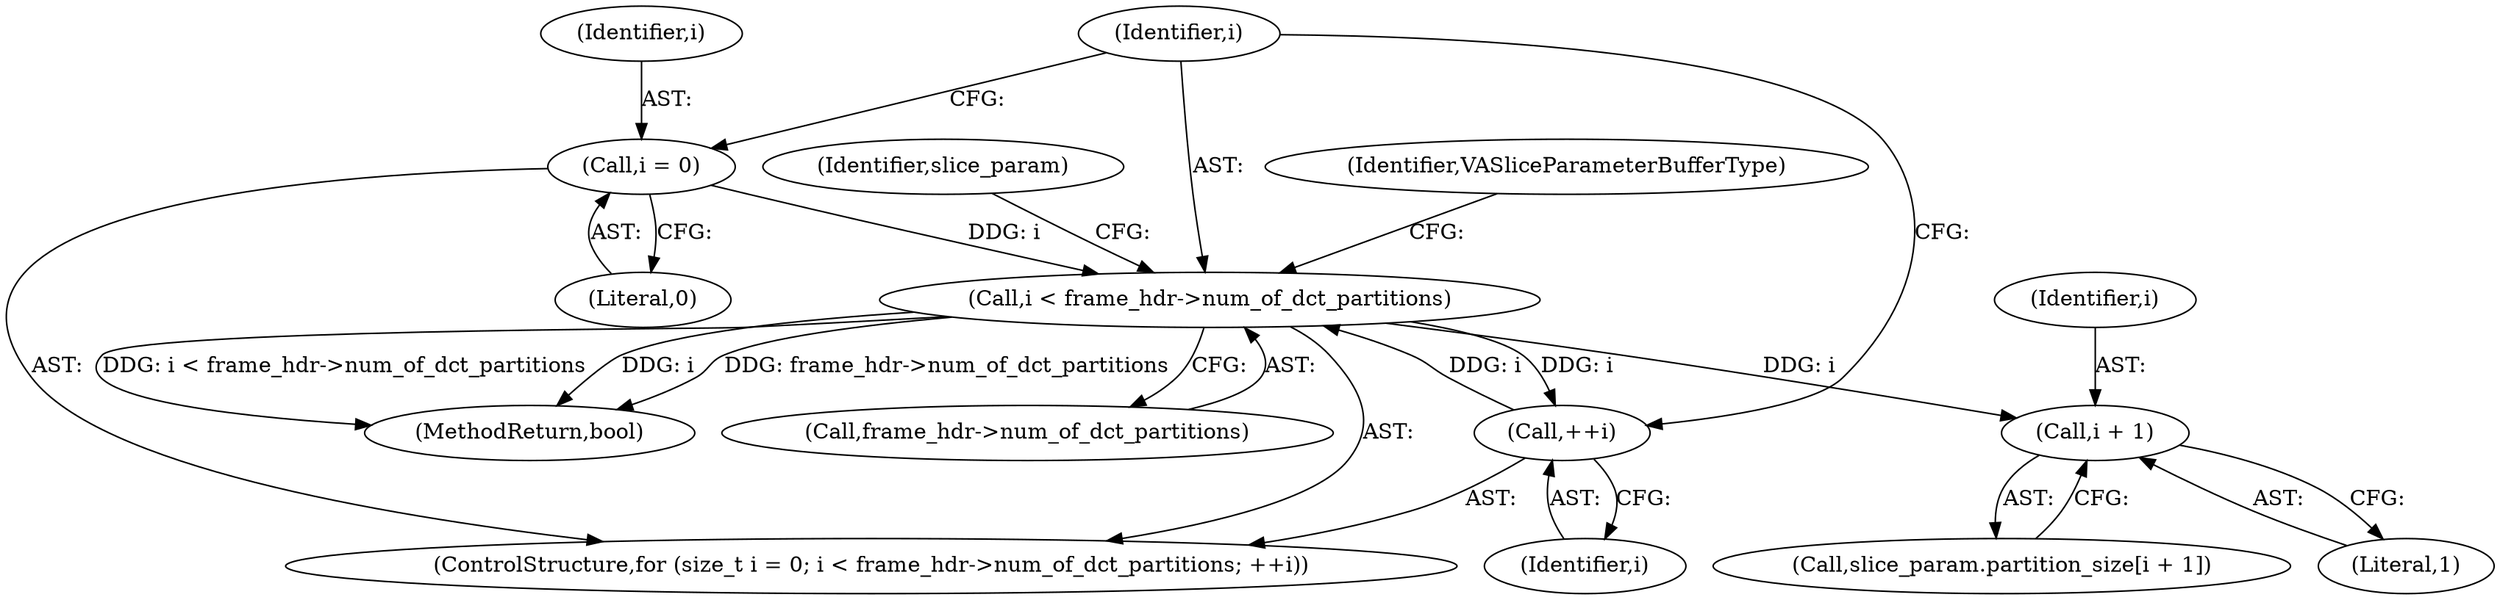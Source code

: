 digraph "0_Chrome_27c68f543e5eba779902447445dfb05ec3f5bf75_2@pointer" {
"1000730" [label="(Call,i < frame_hdr->num_of_dct_partitions)"];
"1000735" [label="(Call,++i)"];
"1000730" [label="(Call,i < frame_hdr->num_of_dct_partitions)"];
"1000727" [label="(Call,i = 0)"];
"1000742" [label="(Call,i + 1)"];
"1000786" [label="(MethodReturn,bool)"];
"1000753" [label="(Identifier,VASliceParameterBufferType)"];
"1000732" [label="(Call,frame_hdr->num_of_dct_partitions)"];
"1000730" [label="(Call,i < frame_hdr->num_of_dct_partitions)"];
"1000735" [label="(Call,++i)"];
"1000728" [label="(Identifier,i)"];
"1000740" [label="(Identifier,slice_param)"];
"1000725" [label="(ControlStructure,for (size_t i = 0; i < frame_hdr->num_of_dct_partitions; ++i))"];
"1000731" [label="(Identifier,i)"];
"1000743" [label="(Identifier,i)"];
"1000738" [label="(Call,slice_param.partition_size[i + 1])"];
"1000736" [label="(Identifier,i)"];
"1000727" [label="(Call,i = 0)"];
"1000742" [label="(Call,i + 1)"];
"1000744" [label="(Literal,1)"];
"1000729" [label="(Literal,0)"];
"1000730" -> "1000725"  [label="AST: "];
"1000730" -> "1000732"  [label="CFG: "];
"1000731" -> "1000730"  [label="AST: "];
"1000732" -> "1000730"  [label="AST: "];
"1000740" -> "1000730"  [label="CFG: "];
"1000753" -> "1000730"  [label="CFG: "];
"1000730" -> "1000786"  [label="DDG: i < frame_hdr->num_of_dct_partitions"];
"1000730" -> "1000786"  [label="DDG: i"];
"1000730" -> "1000786"  [label="DDG: frame_hdr->num_of_dct_partitions"];
"1000735" -> "1000730"  [label="DDG: i"];
"1000727" -> "1000730"  [label="DDG: i"];
"1000730" -> "1000735"  [label="DDG: i"];
"1000730" -> "1000742"  [label="DDG: i"];
"1000735" -> "1000725"  [label="AST: "];
"1000735" -> "1000736"  [label="CFG: "];
"1000736" -> "1000735"  [label="AST: "];
"1000731" -> "1000735"  [label="CFG: "];
"1000727" -> "1000725"  [label="AST: "];
"1000727" -> "1000729"  [label="CFG: "];
"1000728" -> "1000727"  [label="AST: "];
"1000729" -> "1000727"  [label="AST: "];
"1000731" -> "1000727"  [label="CFG: "];
"1000742" -> "1000738"  [label="AST: "];
"1000742" -> "1000744"  [label="CFG: "];
"1000743" -> "1000742"  [label="AST: "];
"1000744" -> "1000742"  [label="AST: "];
"1000738" -> "1000742"  [label="CFG: "];
}
